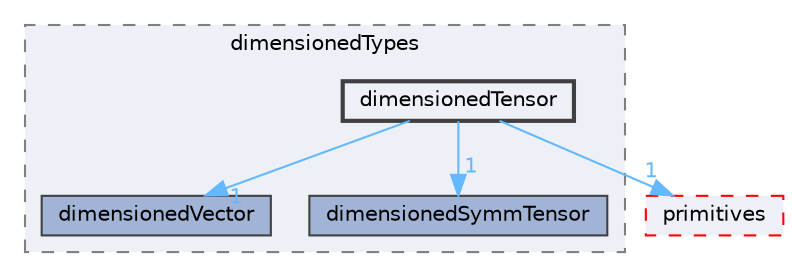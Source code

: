 digraph "src/OpenFOAM/dimensionedTypes/dimensionedTensor"
{
 // LATEX_PDF_SIZE
  bgcolor="transparent";
  edge [fontname=Helvetica,fontsize=10,labelfontname=Helvetica,labelfontsize=10];
  node [fontname=Helvetica,fontsize=10,shape=box,height=0.2,width=0.4];
  compound=true
  subgraph clusterdir_d4979fdf35c07e0caec68718d229a4b4 {
    graph [ bgcolor="#edf0f7", pencolor="grey50", label="dimensionedTypes", fontname=Helvetica,fontsize=10 style="filled,dashed", URL="dir_d4979fdf35c07e0caec68718d229a4b4.html",tooltip=""]
  dir_9b0e310db7e4b70335615c0c4d305c61 [label="dimensionedVector", fillcolor="#a2b4d6", color="grey25", style="filled", URL="dir_9b0e310db7e4b70335615c0c4d305c61.html",tooltip=""];
  dir_ddee109fd484818620aa9a50c4a50fa2 [label="dimensionedSymmTensor", fillcolor="#a2b4d6", color="grey25", style="filled", URL="dir_ddee109fd484818620aa9a50c4a50fa2.html",tooltip=""];
  dir_9529a3b51d4559e7555abaa4765b16aa [label="dimensionedTensor", fillcolor="#edf0f7", color="grey25", style="filled,bold", URL="dir_9529a3b51d4559e7555abaa4765b16aa.html",tooltip=""];
  }
  dir_3e50f45338116b169052b428016851aa [label="primitives", fillcolor="#edf0f7", color="red", style="filled,dashed", URL="dir_3e50f45338116b169052b428016851aa.html",tooltip=""];
  dir_9529a3b51d4559e7555abaa4765b16aa->dir_3e50f45338116b169052b428016851aa [headlabel="1", labeldistance=1.5 headhref="dir_000946_003069.html" href="dir_000946_003069.html" color="steelblue1" fontcolor="steelblue1"];
  dir_9529a3b51d4559e7555abaa4765b16aa->dir_9b0e310db7e4b70335615c0c4d305c61 [headlabel="1", labeldistance=1.5 headhref="dir_000946_000950.html" href="dir_000946_000950.html" color="steelblue1" fontcolor="steelblue1"];
  dir_9529a3b51d4559e7555abaa4765b16aa->dir_ddee109fd484818620aa9a50c4a50fa2 [headlabel="1", labeldistance=1.5 headhref="dir_000946_000944.html" href="dir_000946_000944.html" color="steelblue1" fontcolor="steelblue1"];
}
